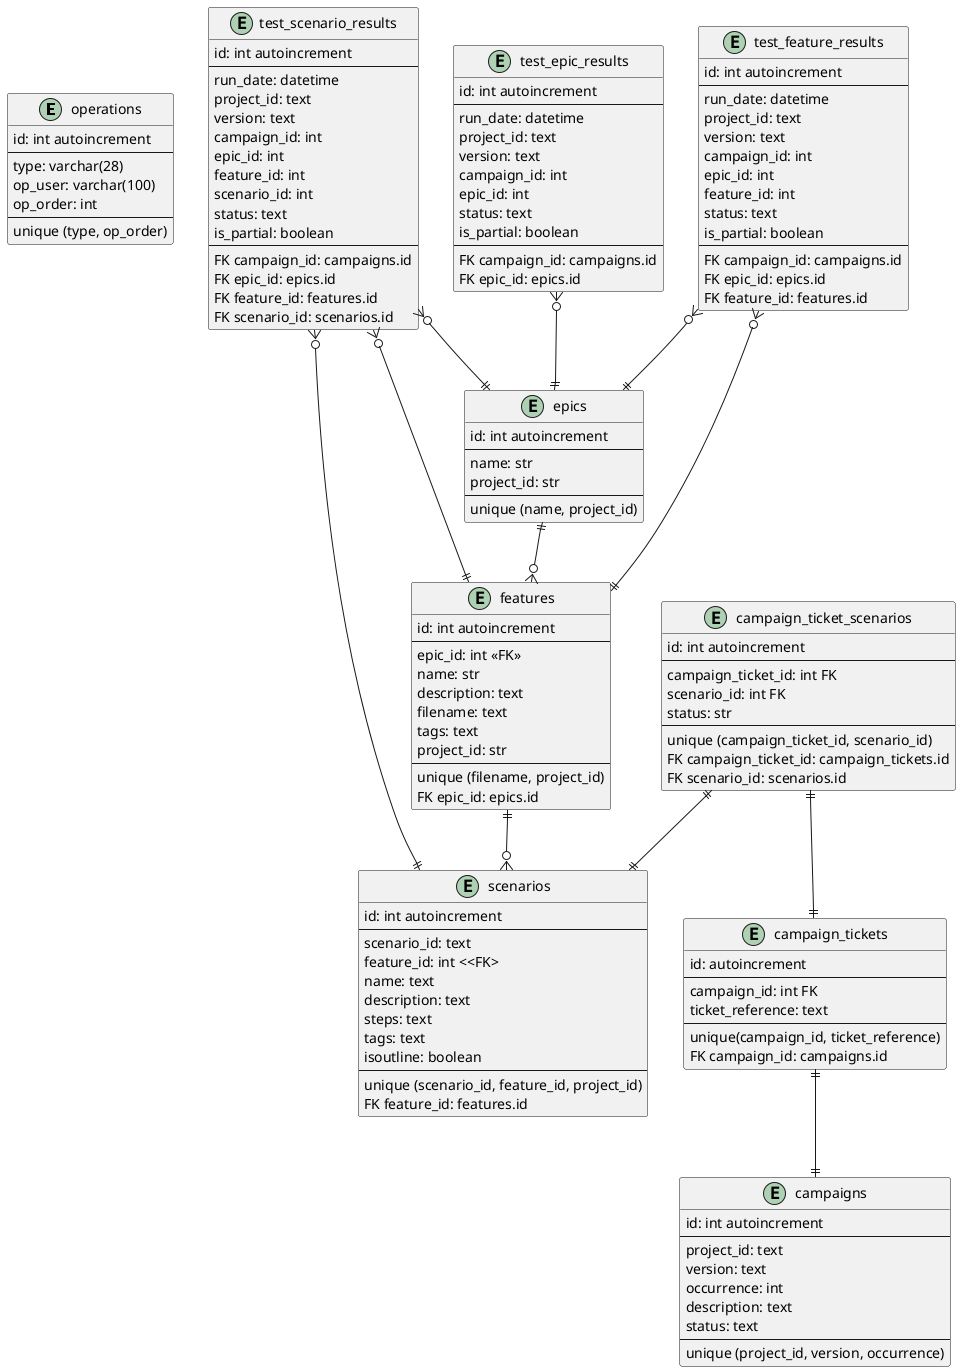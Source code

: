 @startuml
'https://plantuml.com/sequence-diagram
' -----------------------------------------
' Maintenance
' -----------------------------------------

entity operations {
id: int autoincrement
--
type: varchar(28)
op_user: varchar(100)
op_order: int
--
unique (type, op_order)
}

' -----------------------------------------
' Repository
' -----------------------------------------
entity epics {
id: int autoincrement
--
name: str
project_id: str
--
unique (name, project_id)
}

entity features {
id: int autoincrement
--
epic_id: int <<FK>>
name: str
description: text
filename: text
tags: text
project_id: str
--
unique (filename, project_id)
FK epic_id: epics.id
}

entity scenarios {
id: int autoincrement
--
scenario_id: text
feature_id: int <<FK>
name: text
description: text
steps: text
tags: text
isoutline: boolean
--
unique (scenario_id, feature_id, project_id)
FK feature_id: features.id
}

' one epic per feature, zero more features per epic
epics ||--o{ features
' one feature per scenario_internal_id, zero more scenarios per feature
features ||--o{ scenarios

' -----------------------------------------
' Campaigns
' -----------------------------------------

entity campaigns {
id: int autoincrement
--
project_id: text
version: text
occurrence: int
description: text
status: text
--
unique (project_id, version, occurrence)
}

' link between campaign and ticket
entity campaign_tickets{
id: autoincrement
---
campaign_id: int FK
ticket_reference: text
---
unique(campaign_id, ticket_reference)
FK campaign_id: campaigns.id
}

' link between campaign-ticket and scenario
entity campaign_ticket_scenarios {
id: int autoincrement
--
campaign_ticket_id: int FK
scenario_id: int FK
status: str
--
unique (campaign_ticket_id, scenario_id)
FK campaign_ticket_id: campaign_tickets.id
FK scenario_id: scenarios.id
}
campaign_tickets ||--|| campaigns
campaign_ticket_scenarios ||--|| campaign_tickets
campaign_ticket_scenarios ||--|| scenarios

' -----------------------------------------
' Test result
' -----------------------------------------

entity test_scenario_results {
id: int autoincrement
--
run_date: datetime
project_id: text
version: text
campaign_id: int
epic_id: int
feature_id: int
scenario_id: int
status: text
is_partial: boolean
--
FK campaign_id: campaigns.id
FK epic_id: epics.id
FK feature_id: features.id
FK scenario_id: scenarios.id
}
test_scenario_results }o--|| scenarios
test_scenario_results }o--|| epics
test_scenario_results }o--|| features

entity test_feature_results {
id: int autoincrement
--
run_date: datetime
project_id: text
version: text
campaign_id: int
epic_id: int
feature_id: int
status: text
is_partial: boolean
--
FK campaign_id: campaigns.id
FK epic_id: epics.id
FK feature_id: features.id
}

test_feature_results }o--|| epics
test_feature_results }o--|| features

entity test_epic_results {
id: int autoincrement
--
run_date: datetime
project_id: text
version: text
campaign_id: int
epic_id: int
status: text
is_partial: boolean
--
FK campaign_id: campaigns.id
FK epic_id: epics.id
}
test_epic_results }o--|| epics
@enduml
